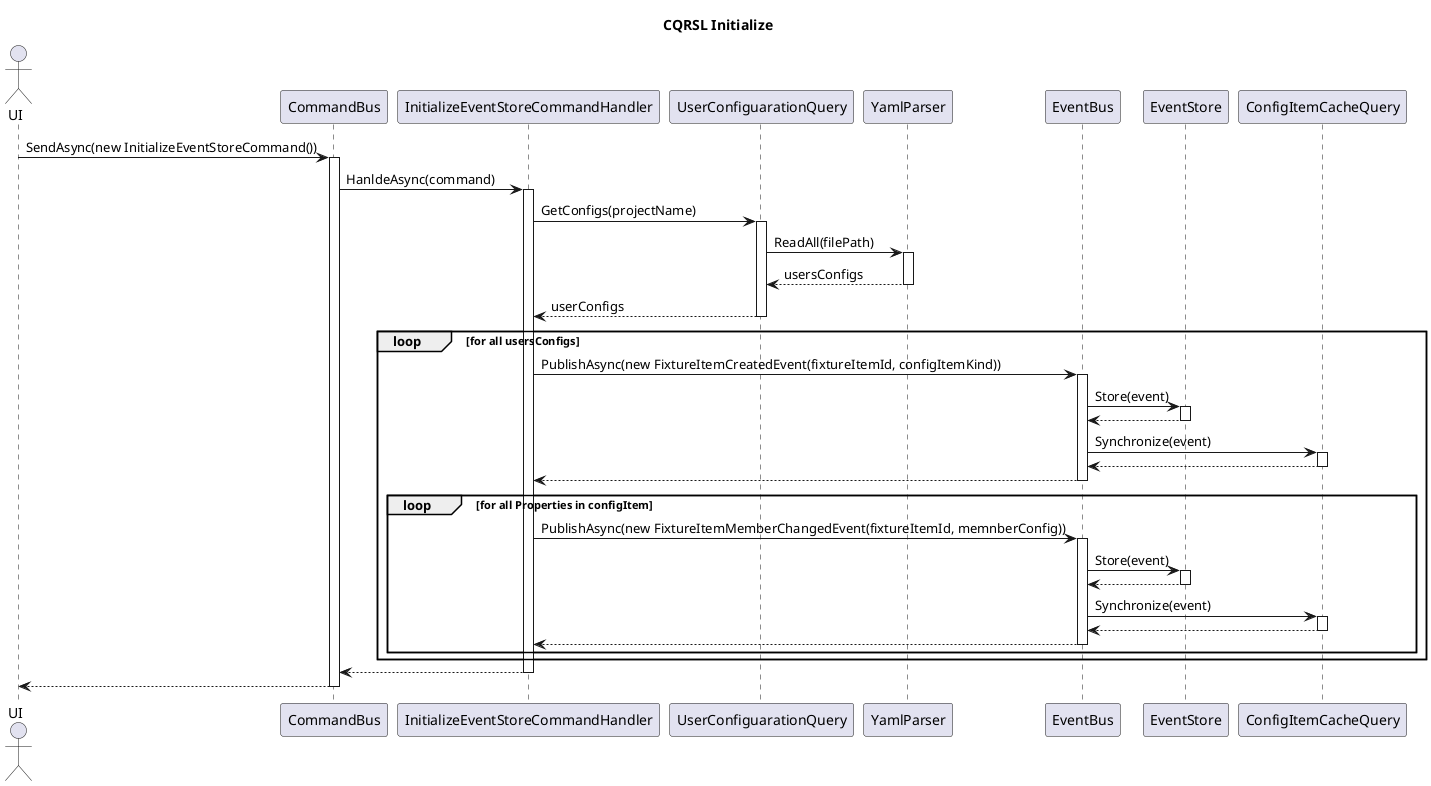 @startuml CQRSL Initialize
title CQRSL Initialize

autoactivate on

actor UI
participant CommandBus
participant InitializeEventStoreCommandHandler
participant UserConfiguarationQuery
participant YamlParser
participant EventBus
participant EventStore
participant ConfigItemCacheQuery

UI -> CommandBus: SendAsync(new InitializeEventStoreCommand())
    CommandBus -> InitializeEventStoreCommandHandler: HanldeAsync(command)
        InitializeEventStoreCommandHandler -> UserConfiguarationQuery: GetConfigs(projectName)
            UserConfiguarationQuery -> YamlParser: ReadAll(filePath)
                return usersConfigs
            return userConfigs
        loop for all usersConfigs
            InitializeEventStoreCommandHandler -> EventBus: PublishAsync(new FixtureItemCreatedEvent(fixtureItemId, configItemKind))
                EventBus -> EventStore: Store(event)
                    return
                EventBus -> ConfigItemCacheQuery: Synchronize(event)
                    return
                return
            loop for all Properties in configItem
                InitializeEventStoreCommandHandler -> EventBus: PublishAsync(new FixtureItemMemberChangedEvent(fixtureItemId, memnberConfig))
                    EventBus -> EventStore: Store(event)
                        return
                    EventBus -> ConfigItemCacheQuery: Synchronize(event)
                        return
                    return
            end
        end
        return
    return
@enduml

@startuml CQRSL Change Property
title CQRSL Change Property

autoactivate on

actor UI
participant CommandBus
participant FixtureItemCommandHandler
participant ConfigurationItemFactory
participant FixtureItemDefinitionQuery
participant TypeDescriptionQuery
participant FixtureItemDefinitionNode
participant SystemDefaultService
participant FixtureItemDefinitionNodeFactory
participant FixtureItemDefinitionNode
participant EventBus
participant EventStore
participant EventListener
participant ConfigItemCacheQuery

UI -> CommandBus: SendAsync(new ChangeMemberConfigurationCommand(fixtuerItemId, memberConfiguration))
    CommandBus -> FixtureItemCommandHandler: HandleAsync(command)
        FixtureItemCommandHandler -> FixtureItemDefinitionQuery: GetDefinitionNode(fixtuerItemId)
            FixtureItemDefinitionQuery -> TypeDescriptionQuery: GetTypeDescription(typename)
                return typeDescription
            FixtureItemDefinitionQuery -> FixtureItemDefinitionNode: new(fixtureItemId, typeDescription)
                FixtureItemDefinitionNode -> SystemDefaultService: GetDefaultConfigurationItem(typeDescription, projectName)
                    return defaultConfig
                return definitionNode
            return definitionNode
        FixtureItemCommandHandler -> EventStore: FindAll(fixtureItemId)
            return events
        FixtureItemCommandHandler -> FixtureItemDefinitionNode: Replay(events)
            return
        FixtureItemCommandHandler -> FixtureItemDefinitionNode: ChangeMemberConfiguration(command.MemberConfguration)
            FixtureItemDefinitionNode -> EventBus: PublishAsync(new FixtureItemMemberChangedEvent(fixtureItemId, memberConfiguration))
                EventBus -> EventStore: Store(event)
                    return
                EventBus -> ConfigItemCacheQuery : Synchronize(event)
                    return
                loop for all listeners
                    EventBus -> EventListener: listener.HandleAsync(event)
                        return
                end
                return
            return
        return
    return
@enduml

@startuml CQRSL Query a FixtureItem
title CQRSL Query a FixtureItem

autoactivate on

actor UI
participant FixtureItemReadModelQuery
participant TypeDescriptionQuery
participant ConfigItemQuery
participant SystemDefaultService
participant ConfigItemCacheQuery

UI -> FixtureItemReadModelQuery: GetFixtureItem(fixtureItemId)
    FixtureItemReadModelQuery -> TypeDescriptionQuery: GetTypeDescription(typename)
        return typeDescription
    FixtureItemReadModelQuery -> ConfigItemQuery: GetConfigItem(fixtureItemId, typeDescription)
        ConfigItemQuery -> SystemDefaultService: GetDefaultConfigurationItem(typeDescription, projectName)
            return defaultConfig
        ConfigItemQuery -> ConfigItemCacheQuery: GetCached(fixtureItemId)
            return userConfig
        ConfigItemQuery -> ConfigItemQuery: Merge defaultConfig with userConfig
            return configItem
        return configItem
    FixtureItemReadModelQuery -> FixtureItemReadModelQuery: CreateModel(id, description, config)
        return readModel
    return readModel
@enduml
